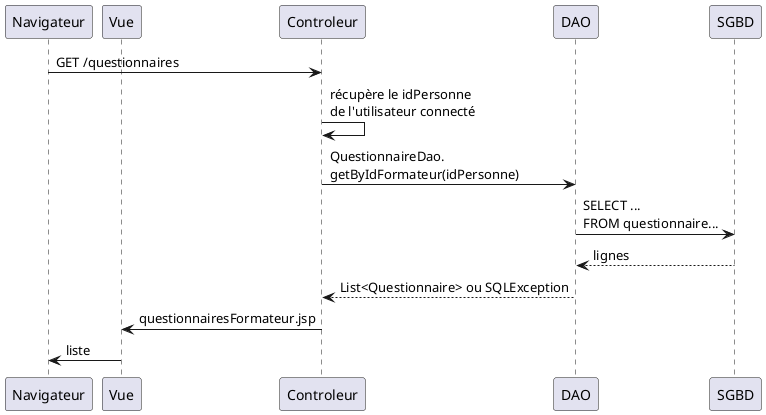 @startuml
participant Navigateur
participant Vue
Navigateur -> Controleur: GET /questionnaires
Controleur -> Controleur: récupère le idPersonne\nde l'utilisateur connecté
Controleur -> DAO: QuestionnaireDao.\ngetByIdFormateur(idPersonne)
DAO -> SGBD: SELECT ...\nFROM questionnaire...
SGBD --> DAO: lignes
DAO --> Controleur: List<Questionnaire> ou SQLException
Controleur -> Vue: questionnairesFormateur.jsp
Vue -> Navigateur: liste
@enduml
